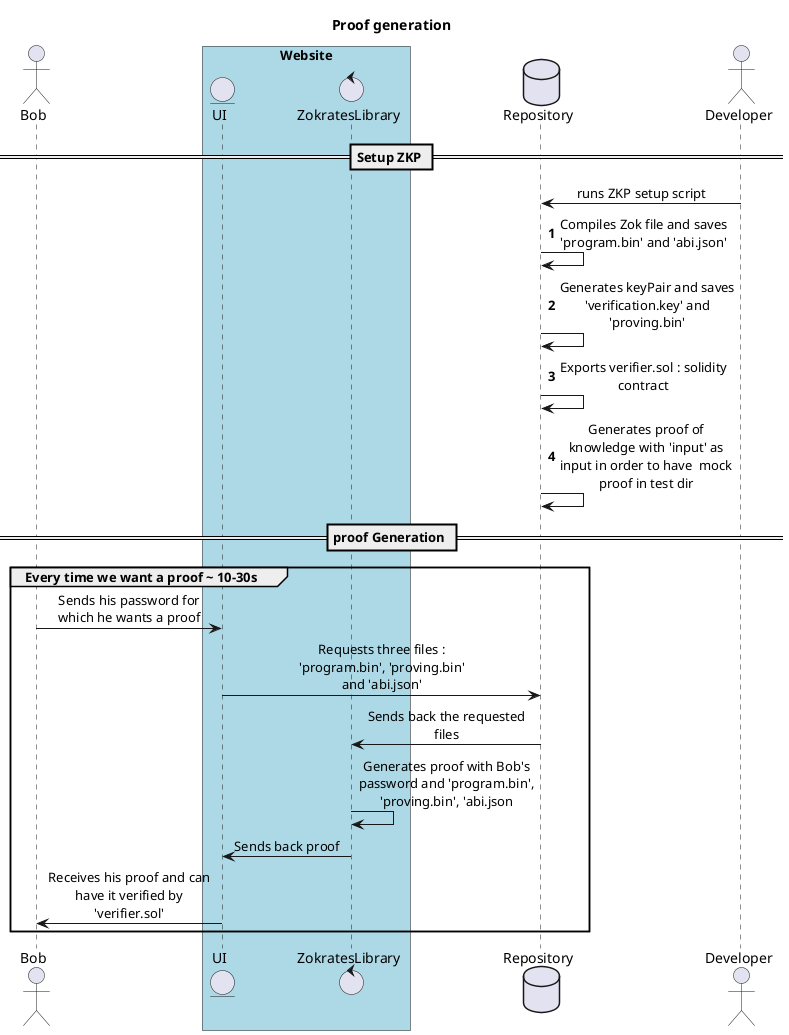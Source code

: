 @startuml proofGeneration
title **Proof generation**
skinparam sequenceMessageAlign center
skinparam maxMessageSize 180
actor Bob
box "Website" #LightBlue
entity UI
control ZokratesLibrary
end box
database Repository
actor Developer

== Setup ZKP ==
Developer -> Repository: runs ZKP setup script
autonumber
Repository-> Repository : Compiles Zok file and saves 'program.bin' and 'abi.json'
Repository -> Repository: Generates keyPair and saves 'verification.key' and 'proving.bin'
Repository -> Repository: Exports verifier.sol : solidity contract
Repository-> Repository: Generates proof of knowledge with 'input' as input in order to have  mock proof in test dir
autonumber stop
== proof Generation ==
group Every time we want a proof ~ 10-30s
Bob -> UI: Sends his password for which he wants a proof
UI-> Repository: Requests three files : 'program.bin', 'proving.bin' and 'abi.json'
Repository-> ZokratesLibrary: Sends back the requested files
ZokratesLibrary -> ZokratesLibrary: Generates proof with Bob's password and 'program.bin', 'proving.bin', 'abi.json
ZokratesLibrary -> UI : Sends back proof
UI -> Bob: Receives his proof and can have it verified by 'verifier.sol'
end

@enduml